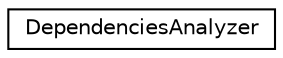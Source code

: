 digraph "Graphical Class Hierarchy"
{
  edge [fontname="Helvetica",fontsize="10",labelfontname="Helvetica",labelfontsize="10"];
  node [fontname="Helvetica",fontsize="10",shape=record];
  rankdir="LR";
  Node1 [label="DependenciesAnalyzer",height=0.2,width=0.4,color="black", fillcolor="white", style="filled",URL="$d1/d4e/class_dependencies_analyzer.html",tooltip="Compute the dependencies of a scene or external events. "];
}
